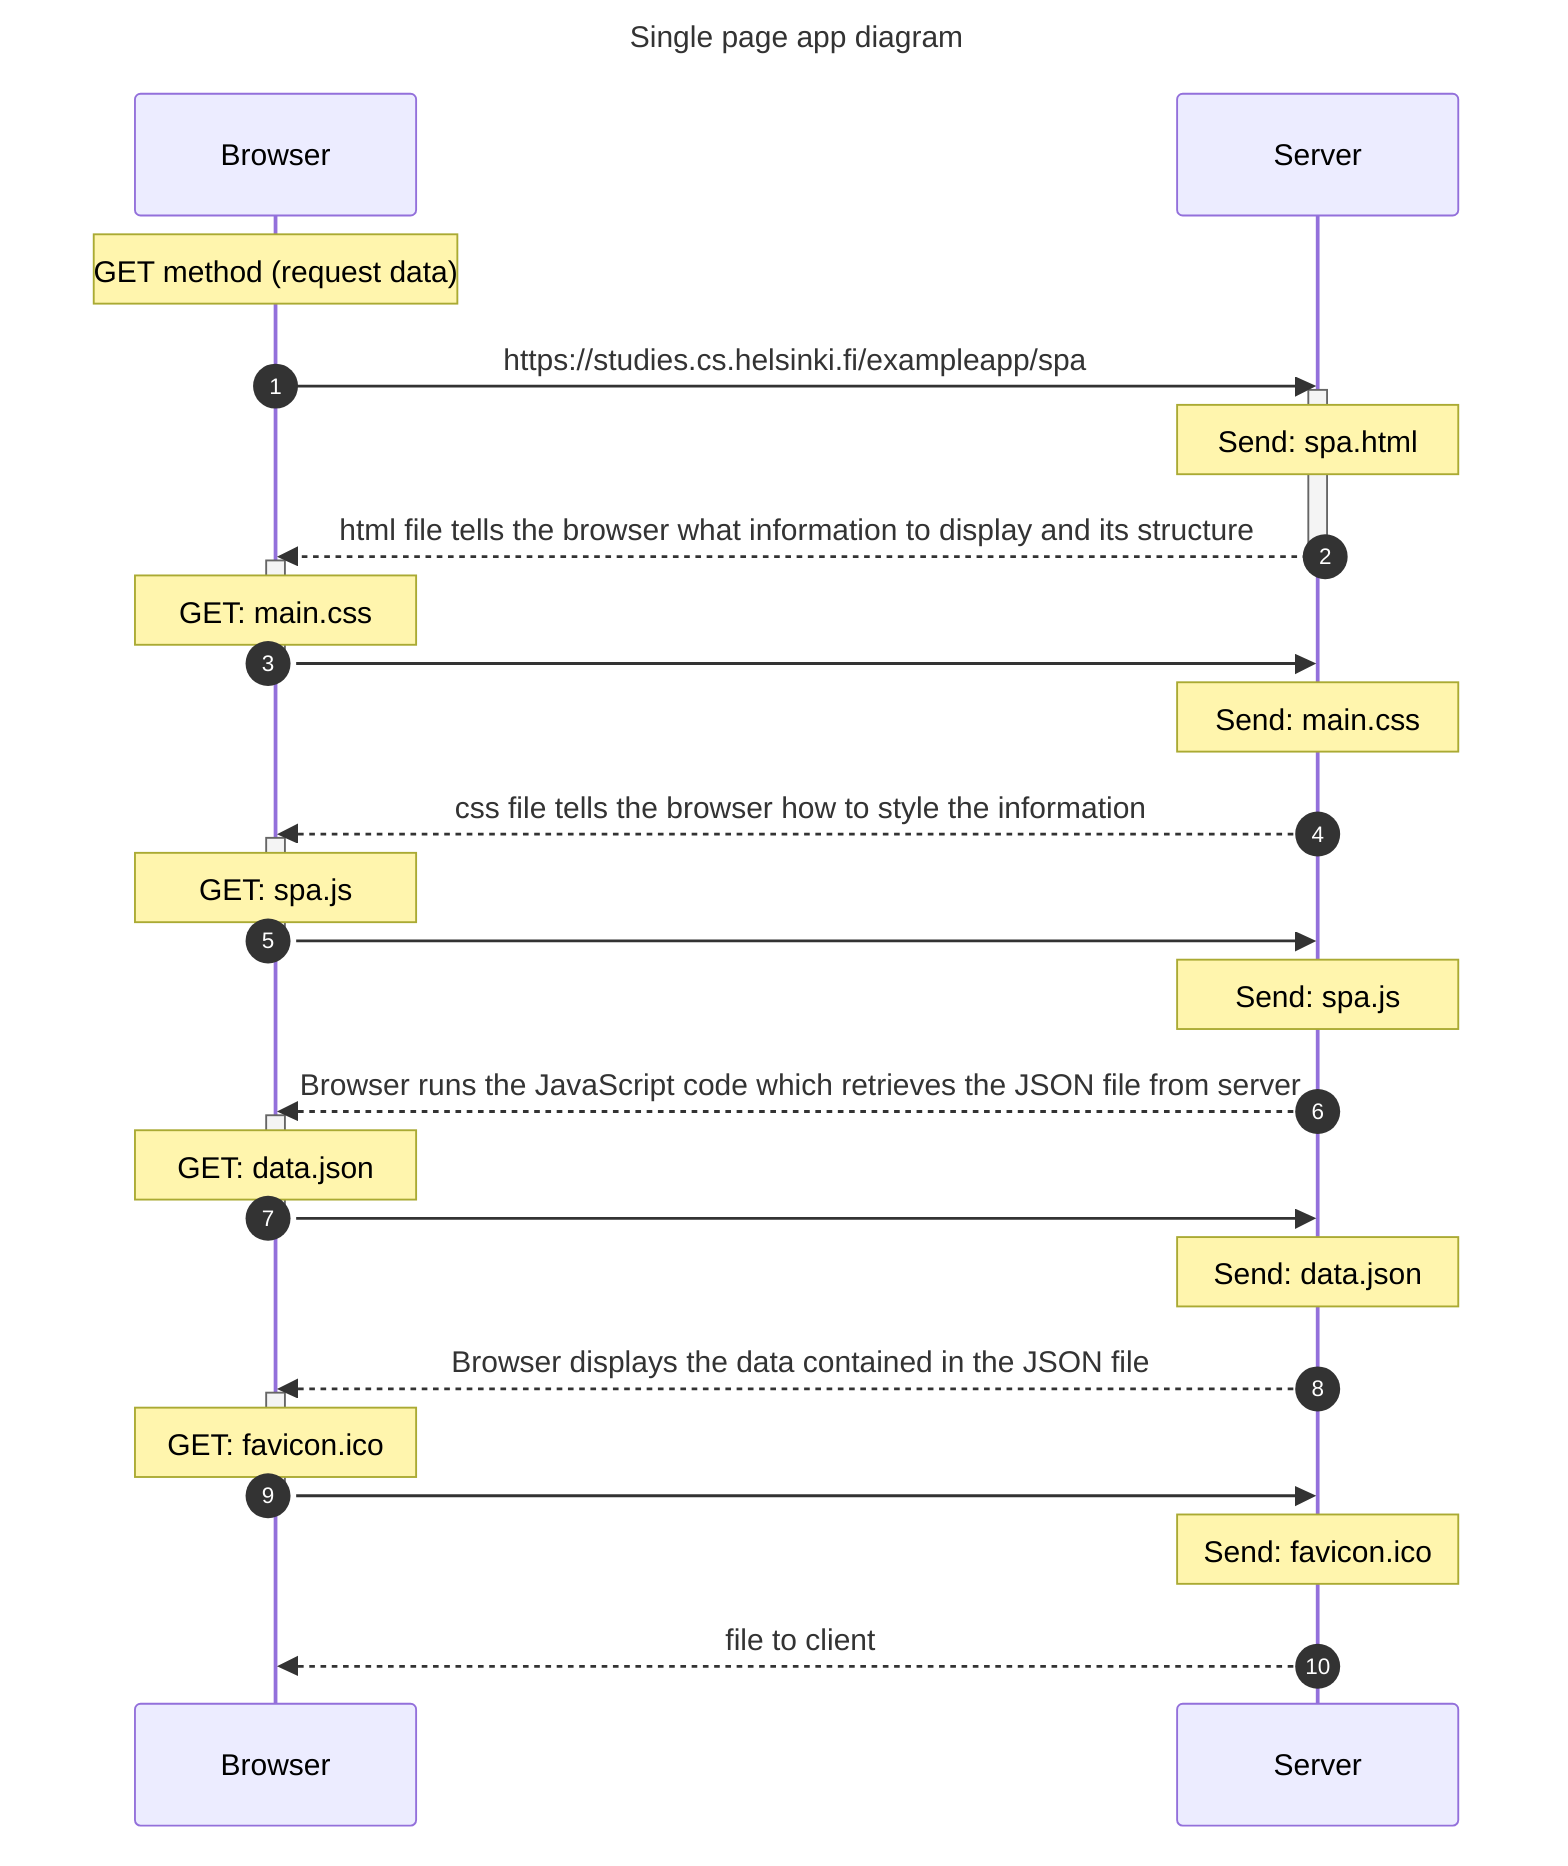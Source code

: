 ---
title: Single page app diagram 
---


sequenceDiagram

    autonumber

    Note over Browser:  GET method (request data)
    Browser->>Server: https://studies.cs.helsinki.fi/exampleapp/spa

    activate Server
    Note over Server: Send: spa.html
    Server-->>Browser: html file tells the browser what information to display and its structure
    deactivate Server

    activate Browser 
    Note over Browser: GET: main.css 
    Browser->>Server: 
    deactivate Browser 
    Note over Server: Send: main.css 
    Server-->>Browser: css file tells the browser how to style the information

    activate Browser 
    Note over Browser: GET: spa.js 
    Browser->>Server: 
    deactivate Browser 
    Note over Server: Send: spa.js 
    Server-->>Browser: Browser runs the JavaScript code which retrieves the JSON file from server

    activate Browser 
    Note over Browser: GET: data.json 
    Browser->>Server: 
    deactivate Browser 
    Note over Server: Send: data.json
    Server-->>Browser: Browser displays the data contained in the JSON file

    activate Browser 
    Note over Browser: GET: favicon.ico
    Browser->>Server: 
    deactivate Browser 
    Note over Server: Send: favicon.ico
    Server-->>Browser: file to client
